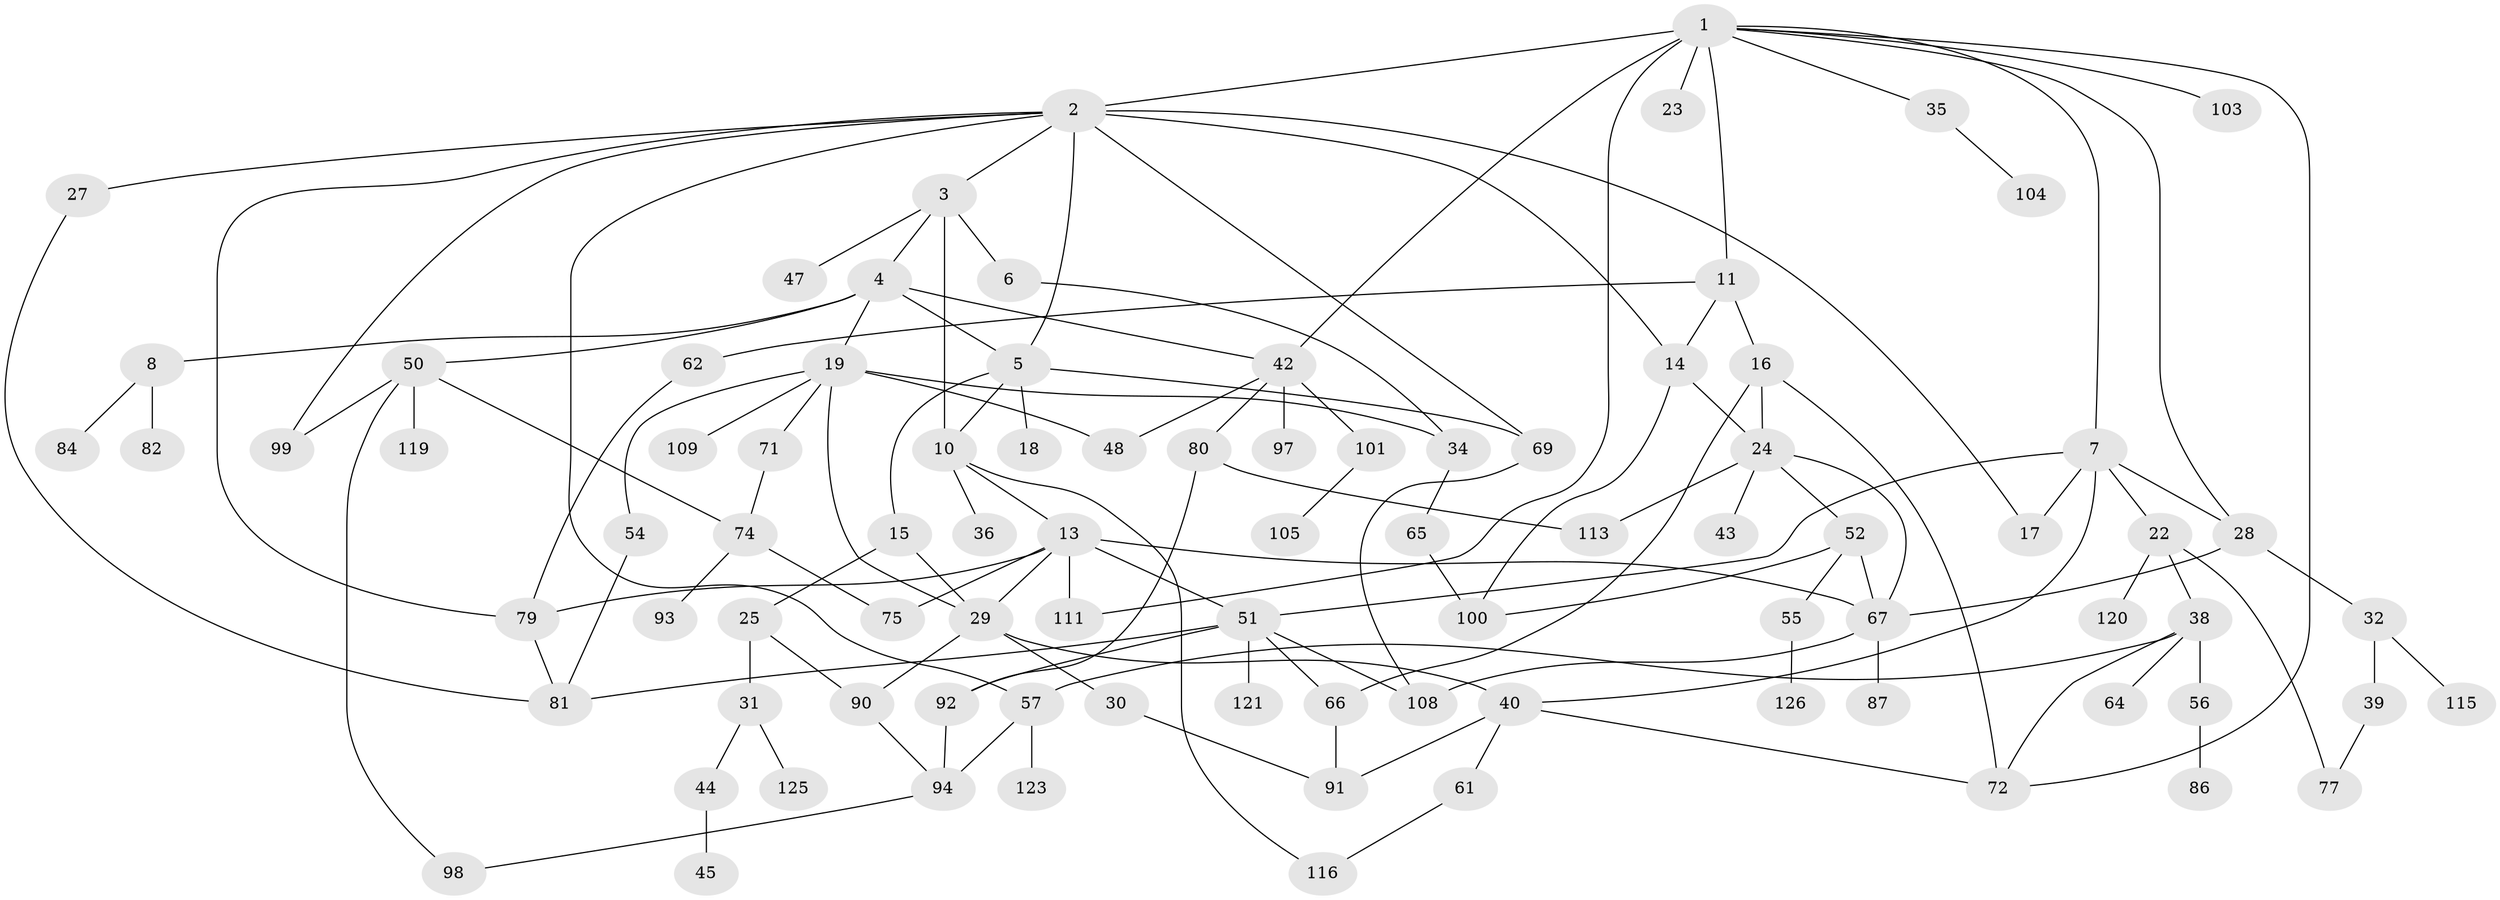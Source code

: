 // Generated by graph-tools (version 1.1) at 2025/51/02/27/25 19:51:36]
// undirected, 90 vertices, 134 edges
graph export_dot {
graph [start="1"]
  node [color=gray90,style=filled];
  1 [super="+33"];
  2 [super="+20"];
  3 [super="+9"];
  4 [super="+26"];
  5;
  6;
  7 [super="+12"];
  8 [super="+58"];
  10 [super="+128"];
  11;
  13 [super="+53"];
  14 [super="+76"];
  15 [super="+21"];
  16;
  17;
  18;
  19 [super="+46"];
  22 [super="+124"];
  23;
  24 [super="+37"];
  25 [super="+59"];
  27;
  28 [super="+78"];
  29 [super="+88"];
  30;
  31 [super="+85"];
  32 [super="+68"];
  34 [super="+83"];
  35;
  36;
  38 [super="+41"];
  39;
  40 [super="+49"];
  42 [super="+96"];
  43;
  44;
  45;
  47;
  48 [super="+63"];
  50 [super="+60"];
  51 [super="+117"];
  52 [super="+107"];
  54;
  55;
  56;
  57 [super="+73"];
  61;
  62 [super="+70"];
  64;
  65 [super="+102"];
  66;
  67 [super="+127"];
  69 [super="+122"];
  71;
  72;
  74 [super="+89"];
  75;
  77;
  79 [super="+114"];
  80 [super="+106"];
  81 [super="+110"];
  82;
  84;
  86;
  87;
  90 [super="+118"];
  91 [super="+95"];
  92;
  93;
  94 [super="+129"];
  97;
  98;
  99;
  100 [super="+112"];
  101;
  103;
  104;
  105;
  108;
  109;
  111;
  113;
  115;
  116;
  119;
  120;
  121;
  123;
  125;
  126;
  1 -- 2 [weight=2];
  1 -- 7;
  1 -- 11;
  1 -- 23;
  1 -- 35;
  1 -- 42 [weight=2];
  1 -- 72;
  1 -- 28;
  1 -- 103;
  1 -- 111;
  2 -- 3;
  2 -- 5;
  2 -- 27;
  2 -- 99;
  2 -- 17;
  2 -- 14;
  2 -- 69;
  2 -- 57;
  2 -- 79;
  3 -- 4;
  3 -- 6;
  3 -- 47;
  3 -- 10;
  4 -- 8;
  4 -- 19;
  4 -- 50;
  4 -- 5;
  4 -- 42;
  5 -- 10;
  5 -- 15;
  5 -- 18;
  5 -- 69;
  6 -- 34;
  7 -- 22;
  7 -- 40;
  7 -- 17;
  7 -- 51;
  7 -- 28;
  8 -- 82;
  8 -- 84;
  10 -- 13;
  10 -- 36;
  10 -- 116;
  11 -- 14;
  11 -- 16;
  11 -- 62;
  13 -- 75;
  13 -- 29;
  13 -- 51;
  13 -- 67;
  13 -- 79;
  13 -- 111;
  14 -- 100;
  14 -- 24;
  15 -- 25;
  15 -- 29;
  16 -- 24;
  16 -- 66;
  16 -- 72;
  19 -- 71;
  19 -- 48;
  19 -- 34;
  19 -- 54;
  19 -- 109;
  19 -- 29;
  22 -- 38;
  22 -- 120;
  22 -- 77;
  24 -- 52;
  24 -- 113;
  24 -- 67;
  24 -- 43;
  25 -- 31;
  25 -- 90;
  27 -- 81;
  28 -- 32;
  28 -- 67;
  29 -- 30;
  29 -- 40;
  29 -- 90;
  30 -- 91;
  31 -- 44;
  31 -- 125;
  32 -- 39;
  32 -- 115;
  34 -- 65;
  35 -- 104;
  38 -- 57;
  38 -- 56;
  38 -- 64;
  38 -- 72;
  39 -- 77;
  40 -- 61;
  40 -- 91;
  40 -- 72;
  42 -- 48;
  42 -- 80;
  42 -- 101;
  42 -- 97;
  44 -- 45;
  50 -- 74;
  50 -- 98;
  50 -- 119;
  50 -- 99;
  51 -- 92;
  51 -- 121;
  51 -- 108;
  51 -- 66;
  51 -- 81;
  52 -- 55;
  52 -- 100;
  52 -- 67;
  54 -- 81;
  55 -- 126;
  56 -- 86;
  57 -- 94;
  57 -- 123;
  61 -- 116;
  62 -- 79;
  65 -- 100 [weight=2];
  66 -- 91;
  67 -- 87;
  67 -- 108;
  69 -- 108;
  71 -- 74;
  74 -- 93;
  74 -- 75;
  79 -- 81;
  80 -- 92;
  80 -- 113;
  90 -- 94;
  92 -- 94;
  94 -- 98;
  101 -- 105;
}

